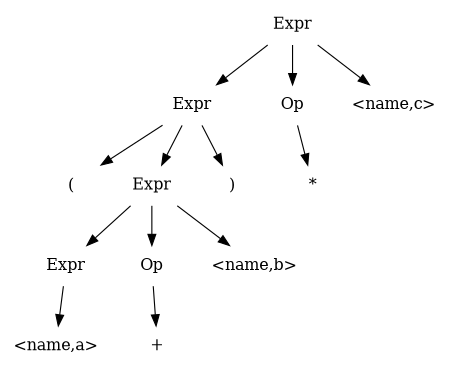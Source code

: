 digraph parsetree {
    size="3,3"
    node [shape = plaintext];
    e1 [label = "Expr"];
    e2 [label = "Expr"];
    e3 [label = "Expr"];
    e4 [label = "Expr"];
    op1 [label = "Op"];
    op2 [label = "Op"];
    e1 -> e2;
    e1 -> op1;
    e1 -> "<name,c>";
    e2 -> "(";
    e2 -> e3;
    e2 -> ")";
    e3 -> e4;
    e3 -> op2;
    e3 -> "<name,b>"
    e4 -> "<name,a>"
    op1 -> "*";
    op2 -> "+"
    { rank=same; "(" -> e3 -> ")" [style=invis]}
}
